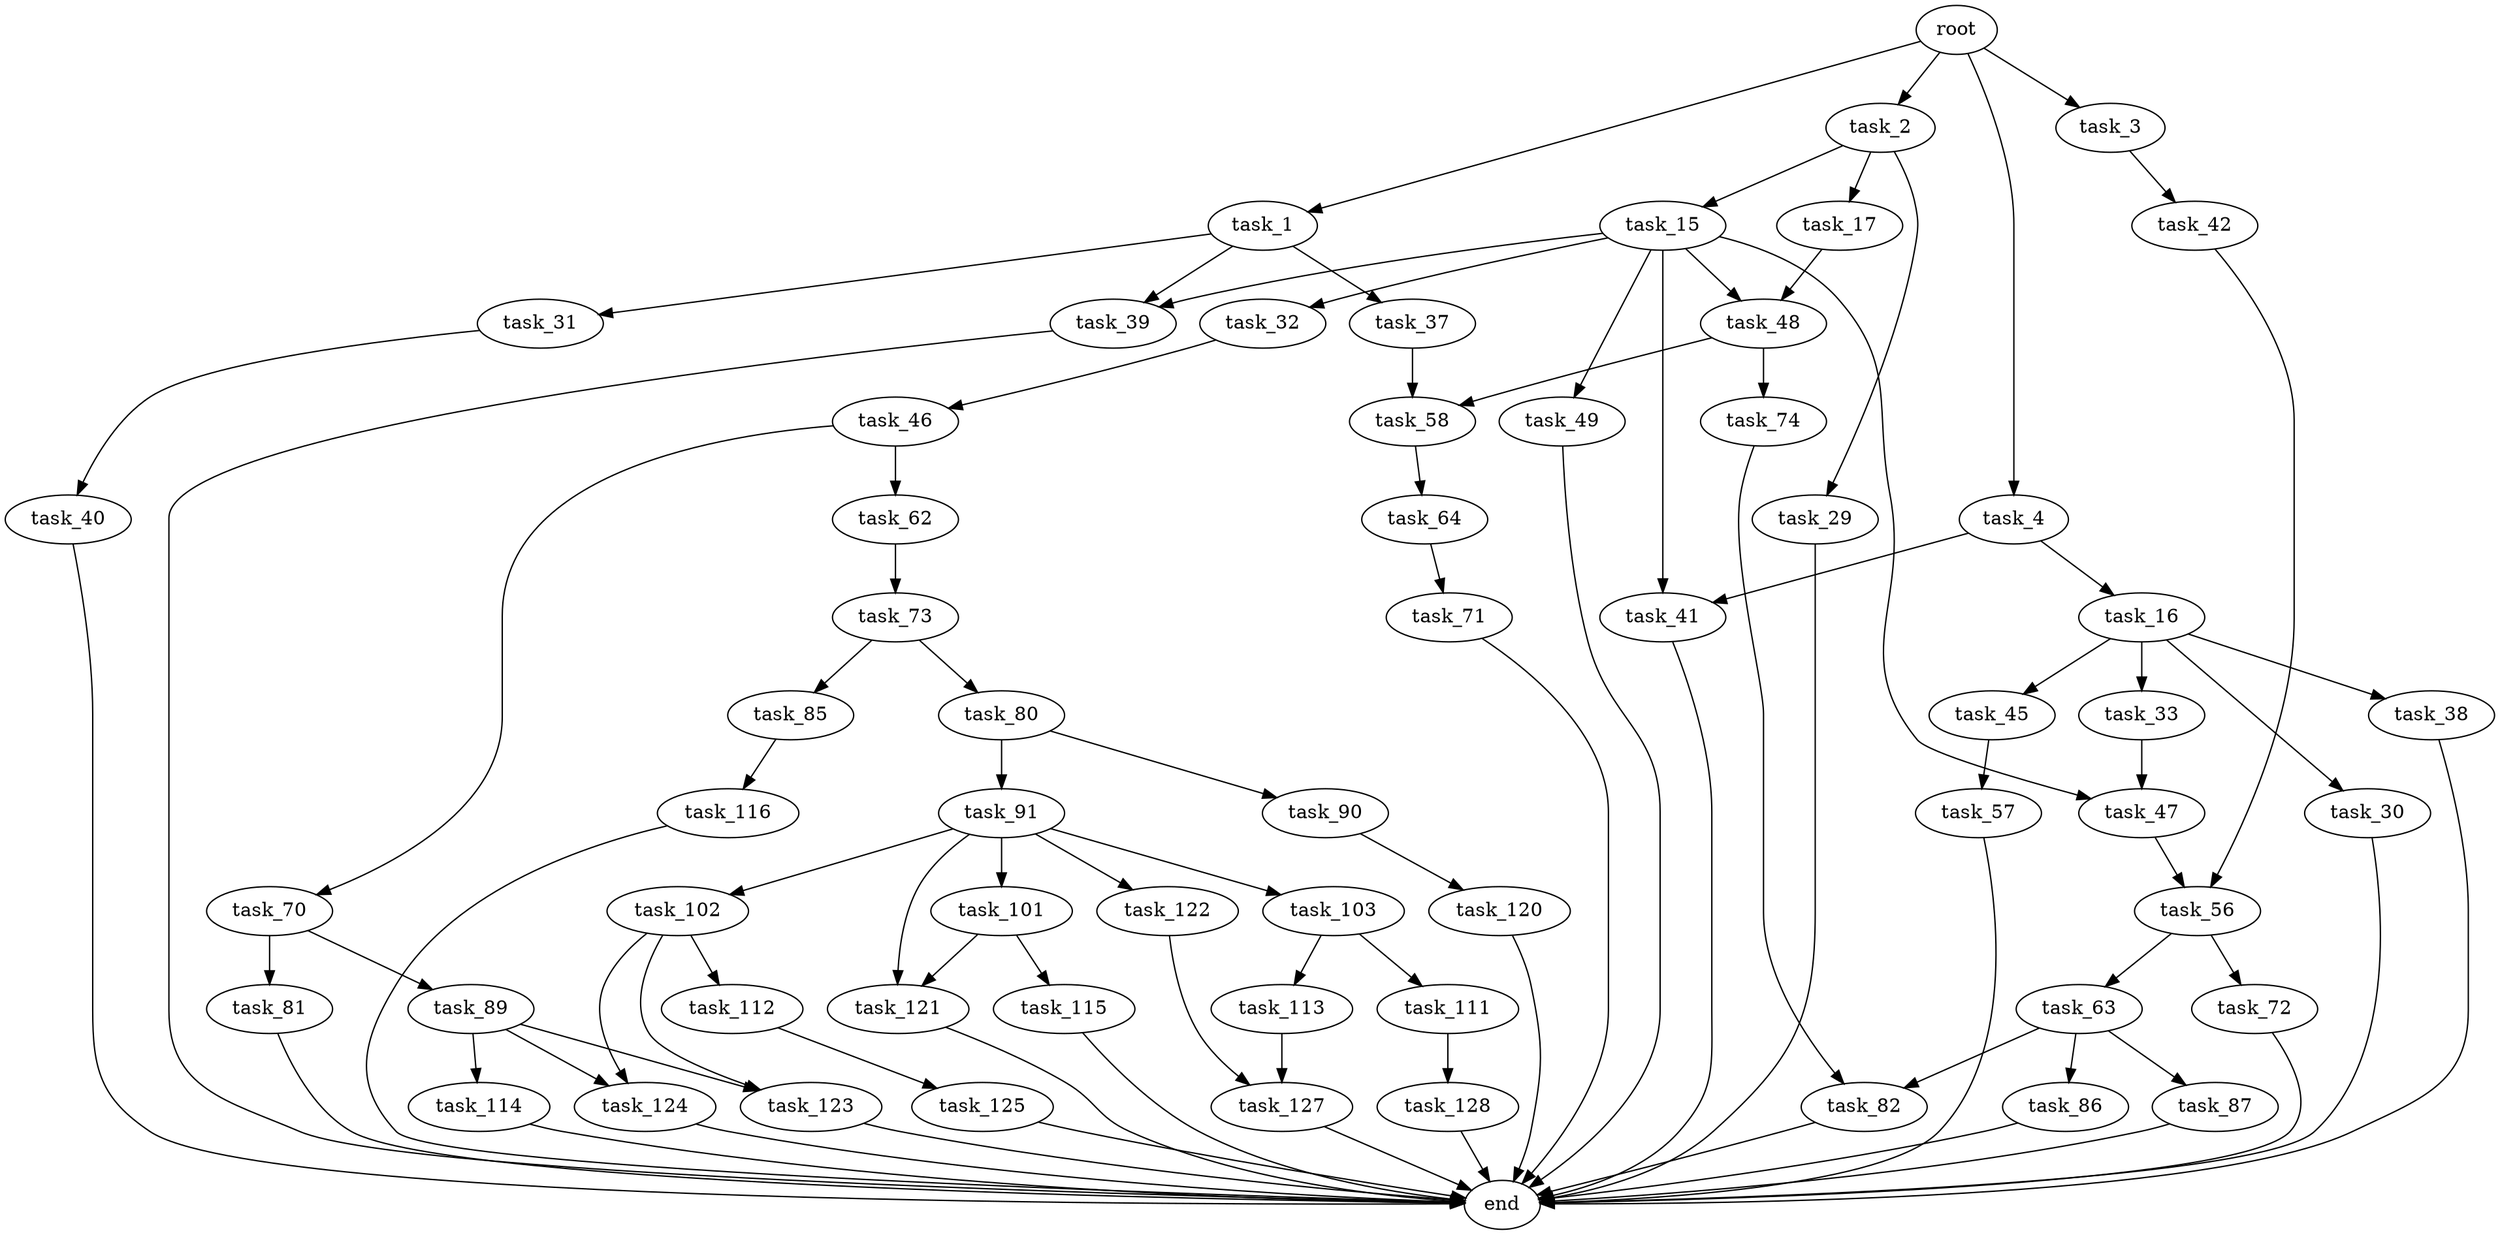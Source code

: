 digraph G {
  root [size="0.000000"];
  task_1 [size="3415038584.000000"];
  task_2 [size="368293445632.000000"];
  task_3 [size="1429969227.000000"];
  task_4 [size="1073741824000.000000"];
  task_15 [size="134217728000.000000"];
  task_16 [size="1646084538.000000"];
  task_17 [size="469984365098.000000"];
  task_29 [size="8589934592.000000"];
  task_30 [size="368293445632.000000"];
  task_31 [size="266682152426.000000"];
  task_32 [size="28991029248.000000"];
  task_33 [size="24503731354.000000"];
  task_37 [size="407264832403.000000"];
  task_38 [size="6838757665.000000"];
  task_39 [size="8589934592.000000"];
  task_40 [size="368293445632.000000"];
  task_41 [size="8589934592.000000"];
  task_42 [size="68719476736.000000"];
  task_45 [size="190201676731.000000"];
  task_46 [size="7595193054.000000"];
  task_47 [size="134217728000.000000"];
  task_48 [size="149170187168.000000"];
  task_49 [size="368293445632.000000"];
  task_56 [size="1073741824000.000000"];
  task_57 [size="368293445632.000000"];
  task_58 [size="450082732586.000000"];
  task_62 [size="549755813888.000000"];
  task_63 [size="6512983004.000000"];
  task_64 [size="549755813888.000000"];
  task_70 [size="11798305234.000000"];
  task_71 [size="236892766683.000000"];
  task_72 [size="28991029248.000000"];
  task_73 [size="138251473047.000000"];
  task_74 [size="288533459.000000"];
  task_80 [size="68719476736.000000"];
  task_81 [size="1134762506220.000000"];
  task_82 [size="5412298818.000000"];
  task_85 [size="171277302440.000000"];
  task_86 [size="14207541012.000000"];
  task_87 [size="29106072251.000000"];
  task_89 [size="211211234747.000000"];
  task_90 [size="53313606516.000000"];
  task_91 [size="549755813888.000000"];
  task_101 [size="185904255585.000000"];
  task_102 [size="134217728000.000000"];
  task_103 [size="19559748365.000000"];
  task_111 [size="28991029248.000000"];
  task_112 [size="7930177178.000000"];
  task_113 [size="1073741824000.000000"];
  task_114 [size="106764478476.000000"];
  task_115 [size="28991029248.000000"];
  task_116 [size="82771946282.000000"];
  task_120 [size="231928233984.000000"];
  task_121 [size="8589934592.000000"];
  task_122 [size="11800507125.000000"];
  task_123 [size="368293445632.000000"];
  task_124 [size="134217728000.000000"];
  task_125 [size="82949881349.000000"];
  task_127 [size="1073741824000.000000"];
  task_128 [size="2787070464.000000"];
  end [size="0.000000"];

  root -> task_1 [size="1.000000"];
  root -> task_2 [size="1.000000"];
  root -> task_3 [size="1.000000"];
  root -> task_4 [size="1.000000"];
  task_1 -> task_31 [size="75497472.000000"];
  task_1 -> task_37 [size="75497472.000000"];
  task_1 -> task_39 [size="75497472.000000"];
  task_2 -> task_15 [size="411041792.000000"];
  task_2 -> task_17 [size="411041792.000000"];
  task_2 -> task_29 [size="411041792.000000"];
  task_3 -> task_42 [size="75497472.000000"];
  task_4 -> task_16 [size="838860800.000000"];
  task_4 -> task_41 [size="838860800.000000"];
  task_15 -> task_32 [size="209715200.000000"];
  task_15 -> task_39 [size="209715200.000000"];
  task_15 -> task_41 [size="209715200.000000"];
  task_15 -> task_47 [size="209715200.000000"];
  task_15 -> task_48 [size="209715200.000000"];
  task_15 -> task_49 [size="209715200.000000"];
  task_16 -> task_30 [size="33554432.000000"];
  task_16 -> task_33 [size="33554432.000000"];
  task_16 -> task_38 [size="33554432.000000"];
  task_16 -> task_45 [size="33554432.000000"];
  task_17 -> task_48 [size="301989888.000000"];
  task_29 -> end [size="1.000000"];
  task_30 -> end [size="1.000000"];
  task_31 -> task_40 [size="301989888.000000"];
  task_32 -> task_46 [size="75497472.000000"];
  task_33 -> task_47 [size="33554432.000000"];
  task_37 -> task_58 [size="301989888.000000"];
  task_38 -> end [size="1.000000"];
  task_39 -> end [size="1.000000"];
  task_40 -> end [size="1.000000"];
  task_41 -> end [size="1.000000"];
  task_42 -> task_56 [size="134217728.000000"];
  task_45 -> task_57 [size="301989888.000000"];
  task_46 -> task_62 [size="301989888.000000"];
  task_46 -> task_70 [size="301989888.000000"];
  task_47 -> task_56 [size="209715200.000000"];
  task_48 -> task_58 [size="411041792.000000"];
  task_48 -> task_74 [size="411041792.000000"];
  task_49 -> end [size="1.000000"];
  task_56 -> task_63 [size="838860800.000000"];
  task_56 -> task_72 [size="838860800.000000"];
  task_57 -> end [size="1.000000"];
  task_58 -> task_64 [size="301989888.000000"];
  task_62 -> task_73 [size="536870912.000000"];
  task_63 -> task_82 [size="209715200.000000"];
  task_63 -> task_86 [size="209715200.000000"];
  task_63 -> task_87 [size="209715200.000000"];
  task_64 -> task_71 [size="536870912.000000"];
  task_70 -> task_81 [size="209715200.000000"];
  task_70 -> task_89 [size="209715200.000000"];
  task_71 -> end [size="1.000000"];
  task_72 -> end [size="1.000000"];
  task_73 -> task_80 [size="209715200.000000"];
  task_73 -> task_85 [size="209715200.000000"];
  task_74 -> task_82 [size="33554432.000000"];
  task_80 -> task_90 [size="134217728.000000"];
  task_80 -> task_91 [size="134217728.000000"];
  task_81 -> end [size="1.000000"];
  task_82 -> end [size="1.000000"];
  task_85 -> task_116 [size="134217728.000000"];
  task_86 -> end [size="1.000000"];
  task_87 -> end [size="1.000000"];
  task_89 -> task_114 [size="536870912.000000"];
  task_89 -> task_123 [size="536870912.000000"];
  task_89 -> task_124 [size="536870912.000000"];
  task_90 -> task_120 [size="838860800.000000"];
  task_91 -> task_101 [size="536870912.000000"];
  task_91 -> task_102 [size="536870912.000000"];
  task_91 -> task_103 [size="536870912.000000"];
  task_91 -> task_121 [size="536870912.000000"];
  task_91 -> task_122 [size="536870912.000000"];
  task_101 -> task_115 [size="301989888.000000"];
  task_101 -> task_121 [size="301989888.000000"];
  task_102 -> task_112 [size="209715200.000000"];
  task_102 -> task_123 [size="209715200.000000"];
  task_102 -> task_124 [size="209715200.000000"];
  task_103 -> task_111 [size="411041792.000000"];
  task_103 -> task_113 [size="411041792.000000"];
  task_111 -> task_128 [size="75497472.000000"];
  task_112 -> task_125 [size="134217728.000000"];
  task_113 -> task_127 [size="838860800.000000"];
  task_114 -> end [size="1.000000"];
  task_115 -> end [size="1.000000"];
  task_116 -> end [size="1.000000"];
  task_120 -> end [size="1.000000"];
  task_121 -> end [size="1.000000"];
  task_122 -> task_127 [size="33554432.000000"];
  task_123 -> end [size="1.000000"];
  task_124 -> end [size="1.000000"];
  task_125 -> end [size="1.000000"];
  task_127 -> end [size="1.000000"];
  task_128 -> end [size="1.000000"];
}
